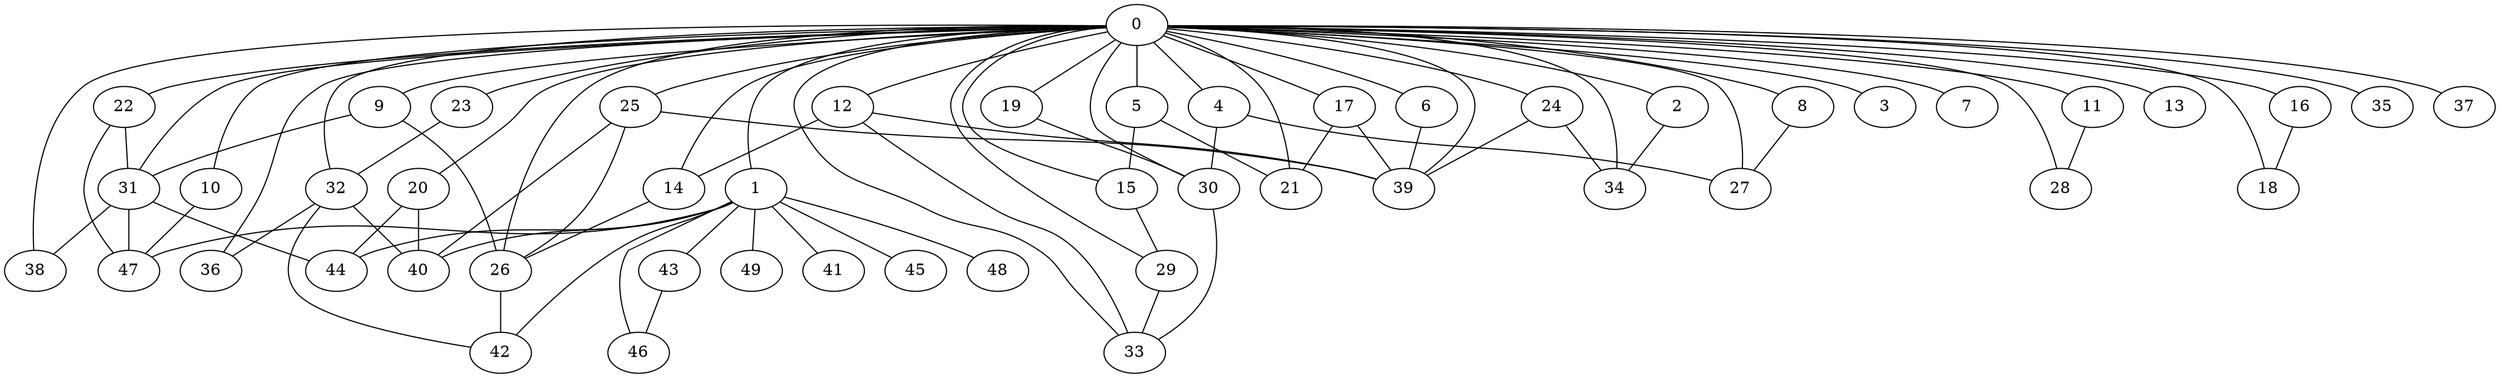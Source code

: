 
graph graphname {
    0 -- 1
0 -- 2
0 -- 3
0 -- 4
0 -- 5
0 -- 6
0 -- 7
0 -- 8
0 -- 9
0 -- 10
0 -- 11
0 -- 12
0 -- 13
0 -- 14
0 -- 15
0 -- 16
0 -- 17
0 -- 18
0 -- 19
0 -- 20
0 -- 21
0 -- 22
0 -- 23
0 -- 24
0 -- 25
0 -- 26
0 -- 27
0 -- 28
0 -- 29
0 -- 30
0 -- 31
0 -- 32
0 -- 33
0 -- 34
0 -- 35
0 -- 36
0 -- 37
0 -- 38
0 -- 39
1 -- 40
1 -- 41
1 -- 42
1 -- 43
1 -- 44
1 -- 45
1 -- 46
1 -- 47
1 -- 48
1 -- 49
2 -- 34
4 -- 27
4 -- 30
5 -- 15
5 -- 21
6 -- 39
8 -- 27
9 -- 26
9 -- 31
10 -- 47
11 -- 28
12 -- 33
12 -- 14
12 -- 39
14 -- 26
15 -- 29
16 -- 18
17 -- 39
17 -- 21
19 -- 30
20 -- 40
20 -- 44
22 -- 31
22 -- 47
23 -- 32
24 -- 34
24 -- 39
25 -- 26
25 -- 39
25 -- 40
26 -- 42
29 -- 33
30 -- 33
31 -- 44
31 -- 47
31 -- 38
32 -- 40
32 -- 42
32 -- 36
43 -- 46

}
